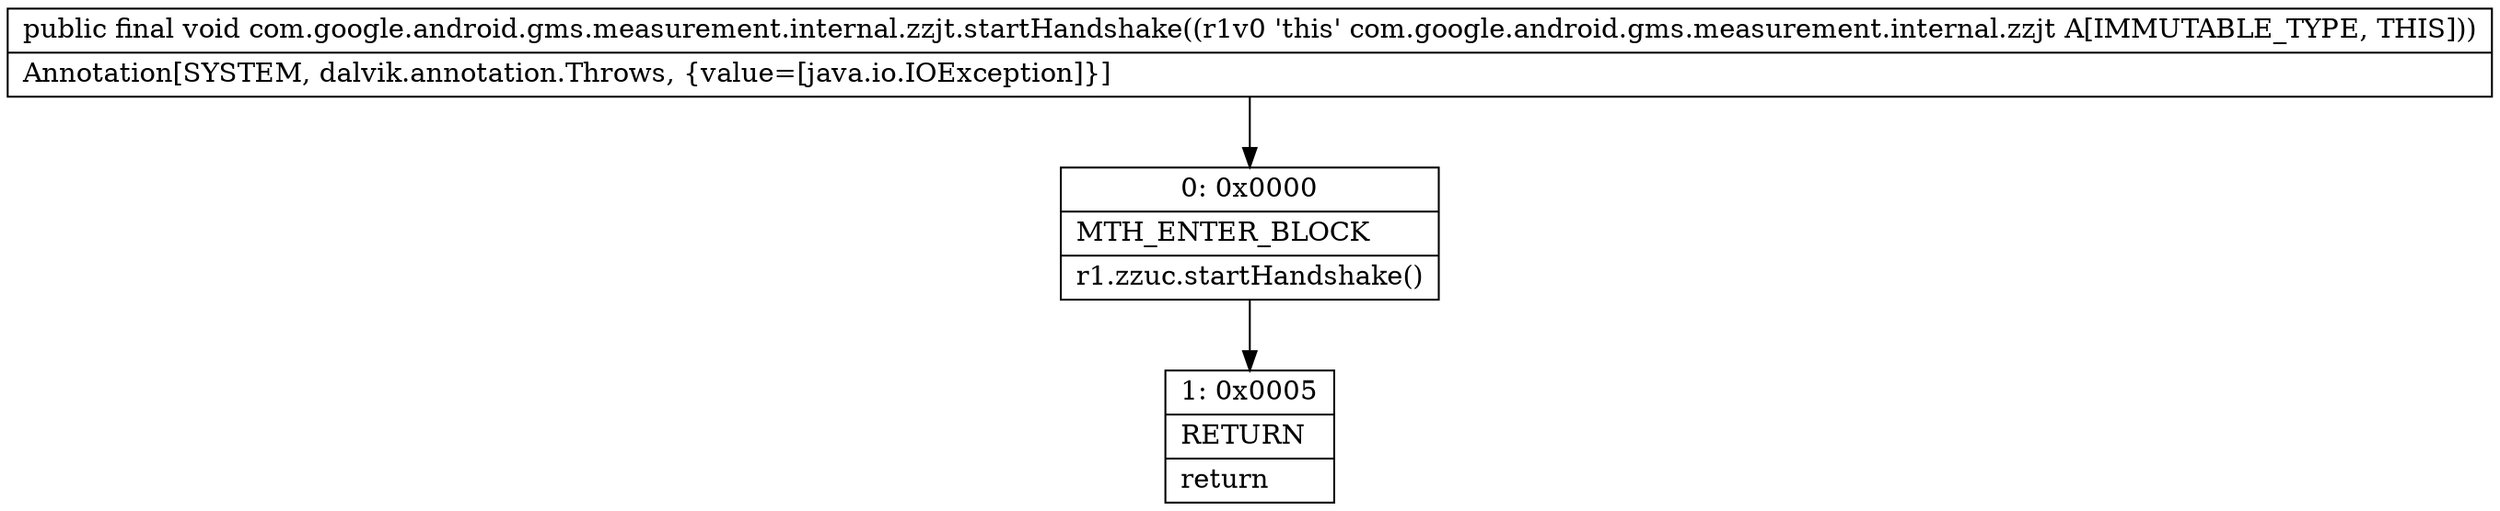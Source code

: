 digraph "CFG forcom.google.android.gms.measurement.internal.zzjt.startHandshake()V" {
Node_0 [shape=record,label="{0\:\ 0x0000|MTH_ENTER_BLOCK\l|r1.zzuc.startHandshake()\l}"];
Node_1 [shape=record,label="{1\:\ 0x0005|RETURN\l|return\l}"];
MethodNode[shape=record,label="{public final void com.google.android.gms.measurement.internal.zzjt.startHandshake((r1v0 'this' com.google.android.gms.measurement.internal.zzjt A[IMMUTABLE_TYPE, THIS]))  | Annotation[SYSTEM, dalvik.annotation.Throws, \{value=[java.io.IOException]\}]\l}"];
MethodNode -> Node_0;
Node_0 -> Node_1;
}

